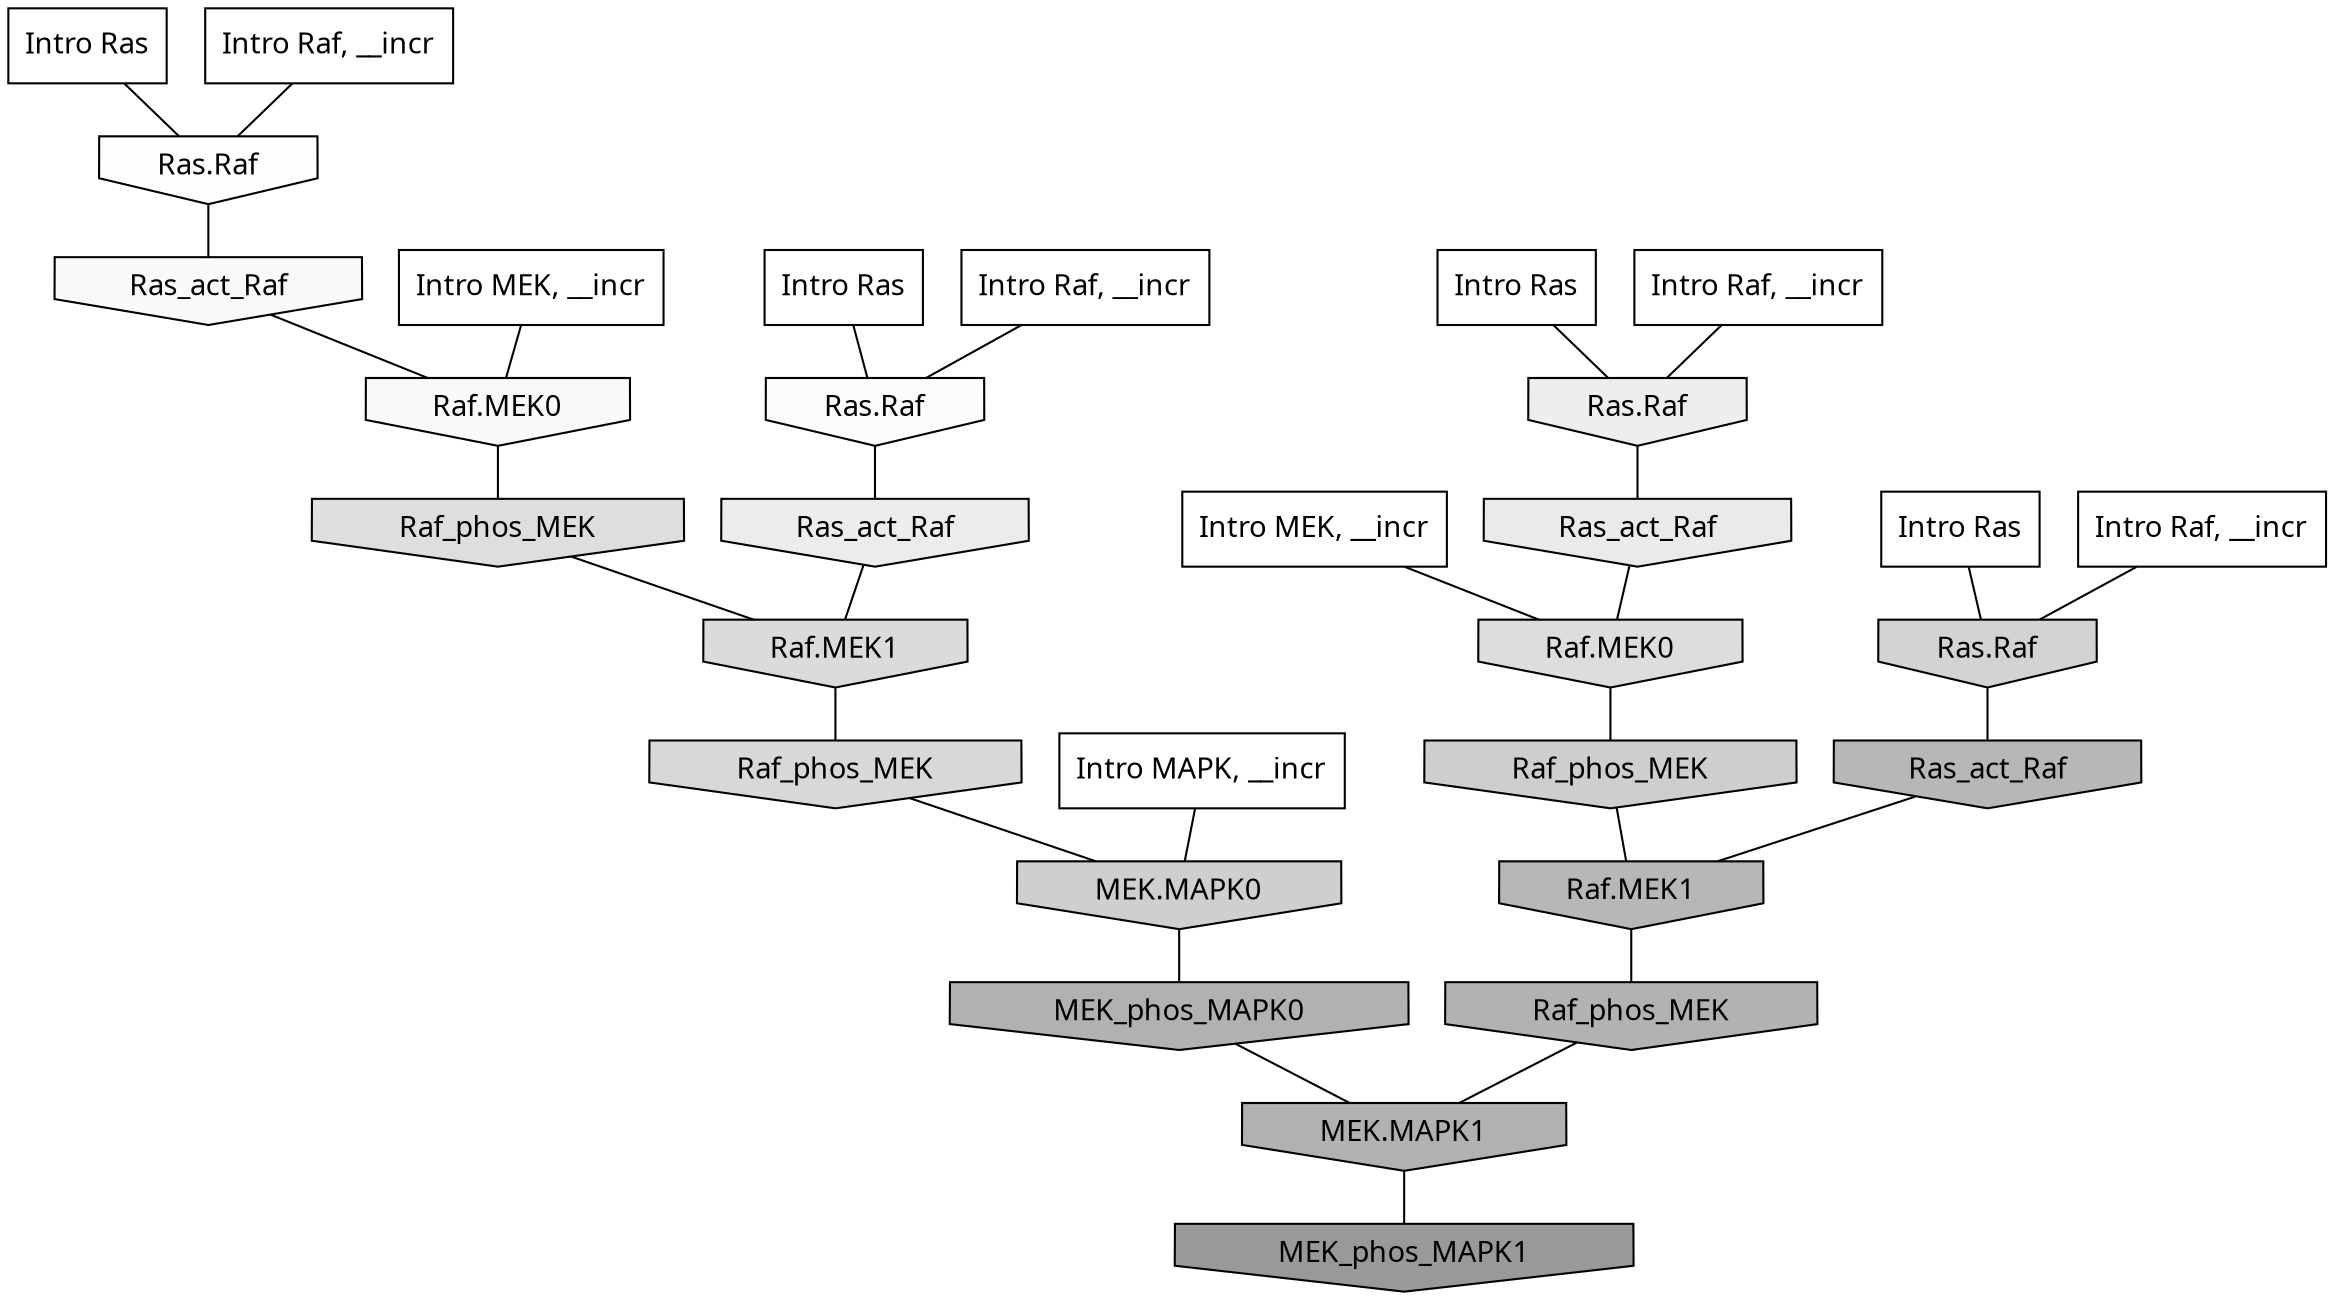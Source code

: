 digraph G{
  rankdir="TB";
  ranksep=0.30;
  node [fontname="CMU Serif"];
  edge [fontname="CMU Serif"];
  
  13 [label="Intro Ras", shape=rectangle, style=filled, fillcolor="0.000 0.000 1.000"]
  
  21 [label="Intro Ras", shape=rectangle, style=filled, fillcolor="0.000 0.000 1.000"]
  
  51 [label="Intro Ras", shape=rectangle, style=filled, fillcolor="0.000 0.000 1.000"]
  
  52 [label="Intro Ras", shape=rectangle, style=filled, fillcolor="0.000 0.000 1.000"]
  
  298 [label="Intro Raf, __incr", shape=rectangle, style=filled, fillcolor="0.000 0.000 1.000"]
  
  503 [label="Intro Raf, __incr", shape=rectangle, style=filled, fillcolor="0.000 0.000 1.000"]
  
  789 [label="Intro Raf, __incr", shape=rectangle, style=filled, fillcolor="0.000 0.000 1.000"]
  
  841 [label="Intro Raf, __incr", shape=rectangle, style=filled, fillcolor="0.000 0.000 1.000"]
  
  1757 [label="Intro MEK, __incr", shape=rectangle, style=filled, fillcolor="0.000 0.000 1.000"]
  
  2051 [label="Intro MEK, __incr", shape=rectangle, style=filled, fillcolor="0.000 0.000 1.000"]
  
  2427 [label="Intro MAPK, __incr", shape=rectangle, style=filled, fillcolor="0.000 0.000 1.000"]
  
  3334 [label="Ras.Raf", shape=invhouse, style=filled, fillcolor="0.000 0.000 0.996"]
  
  3395 [label="Ras.Raf", shape=invhouse, style=filled, fillcolor="0.000 0.000 0.987"]
  
  3468 [label="Ras_act_Raf", shape=invhouse, style=filled, fillcolor="0.000 0.000 0.973"]
  
  3471 [label="Raf.MEK0", shape=invhouse, style=filled, fillcolor="0.000 0.000 0.973"]
  
  3818 [label="Ras.Raf", shape=invhouse, style=filled, fillcolor="0.000 0.000 0.931"]
  
  3940 [label="Ras_act_Raf", shape=invhouse, style=filled, fillcolor="0.000 0.000 0.923"]
  
  4063 [label="Ras_act_Raf", shape=invhouse, style=filled, fillcolor="0.000 0.000 0.915"]
  
  4709 [label="Raf_phos_MEK", shape=invhouse, style=filled, fillcolor="0.000 0.000 0.868"]
  
  4735 [label="Raf.MEK0", shape=invhouse, style=filled, fillcolor="0.000 0.000 0.867"]
  
  4890 [label="Raf.MEK1", shape=invhouse, style=filled, fillcolor="0.000 0.000 0.856"]
  
  5071 [label="Raf_phos_MEK", shape=invhouse, style=filled, fillcolor="0.000 0.000 0.844"]
  
  5342 [label="Ras.Raf", shape=invhouse, style=filled, fillcolor="0.000 0.000 0.828"]
  
  5579 [label="MEK.MAPK0", shape=invhouse, style=filled, fillcolor="0.000 0.000 0.812"]
  
  5684 [label="Raf_phos_MEK", shape=invhouse, style=filled, fillcolor="0.000 0.000 0.806"]
  
  7843 [label="Ras_act_Raf", shape=invhouse, style=filled, fillcolor="0.000 0.000 0.715"]
  
  7847 [label="Raf.MEK1", shape=invhouse, style=filled, fillcolor="0.000 0.000 0.715"]
  
  8396 [label="Raf_phos_MEK", shape=invhouse, style=filled, fillcolor="0.000 0.000 0.697"]
  
  8531 [label="MEK_phos_MAPK0", shape=invhouse, style=filled, fillcolor="0.000 0.000 0.692"]
  
  8538 [label="MEK.MAPK1", shape=invhouse, style=filled, fillcolor="0.000 0.000 0.692"]
  
  12600 [label="MEK_phos_MAPK1", shape=invhouse, style=filled, fillcolor="0.000 0.000 0.600"]
  
  
  8538 -> 12600 [dir=none, color="0.000 0.000 0.000"] 
  8531 -> 8538 [dir=none, color="0.000 0.000 0.000"] 
  8396 -> 8538 [dir=none, color="0.000 0.000 0.000"] 
  7847 -> 8396 [dir=none, color="0.000 0.000 0.000"] 
  7843 -> 7847 [dir=none, color="0.000 0.000 0.000"] 
  5684 -> 7847 [dir=none, color="0.000 0.000 0.000"] 
  5579 -> 8531 [dir=none, color="0.000 0.000 0.000"] 
  5342 -> 7843 [dir=none, color="0.000 0.000 0.000"] 
  5071 -> 5579 [dir=none, color="0.000 0.000 0.000"] 
  4890 -> 5071 [dir=none, color="0.000 0.000 0.000"] 
  4735 -> 5684 [dir=none, color="0.000 0.000 0.000"] 
  4709 -> 4890 [dir=none, color="0.000 0.000 0.000"] 
  4063 -> 4735 [dir=none, color="0.000 0.000 0.000"] 
  3940 -> 4890 [dir=none, color="0.000 0.000 0.000"] 
  3818 -> 4063 [dir=none, color="0.000 0.000 0.000"] 
  3471 -> 4709 [dir=none, color="0.000 0.000 0.000"] 
  3468 -> 3471 [dir=none, color="0.000 0.000 0.000"] 
  3395 -> 3940 [dir=none, color="0.000 0.000 0.000"] 
  3334 -> 3468 [dir=none, color="0.000 0.000 0.000"] 
  2427 -> 5579 [dir=none, color="0.000 0.000 0.000"] 
  2051 -> 4735 [dir=none, color="0.000 0.000 0.000"] 
  1757 -> 3471 [dir=none, color="0.000 0.000 0.000"] 
  841 -> 3395 [dir=none, color="0.000 0.000 0.000"] 
  789 -> 3818 [dir=none, color="0.000 0.000 0.000"] 
  503 -> 5342 [dir=none, color="0.000 0.000 0.000"] 
  298 -> 3334 [dir=none, color="0.000 0.000 0.000"] 
  52 -> 5342 [dir=none, color="0.000 0.000 0.000"] 
  51 -> 3818 [dir=none, color="0.000 0.000 0.000"] 
  21 -> 3395 [dir=none, color="0.000 0.000 0.000"] 
  13 -> 3334 [dir=none, color="0.000 0.000 0.000"] 
  
  }
